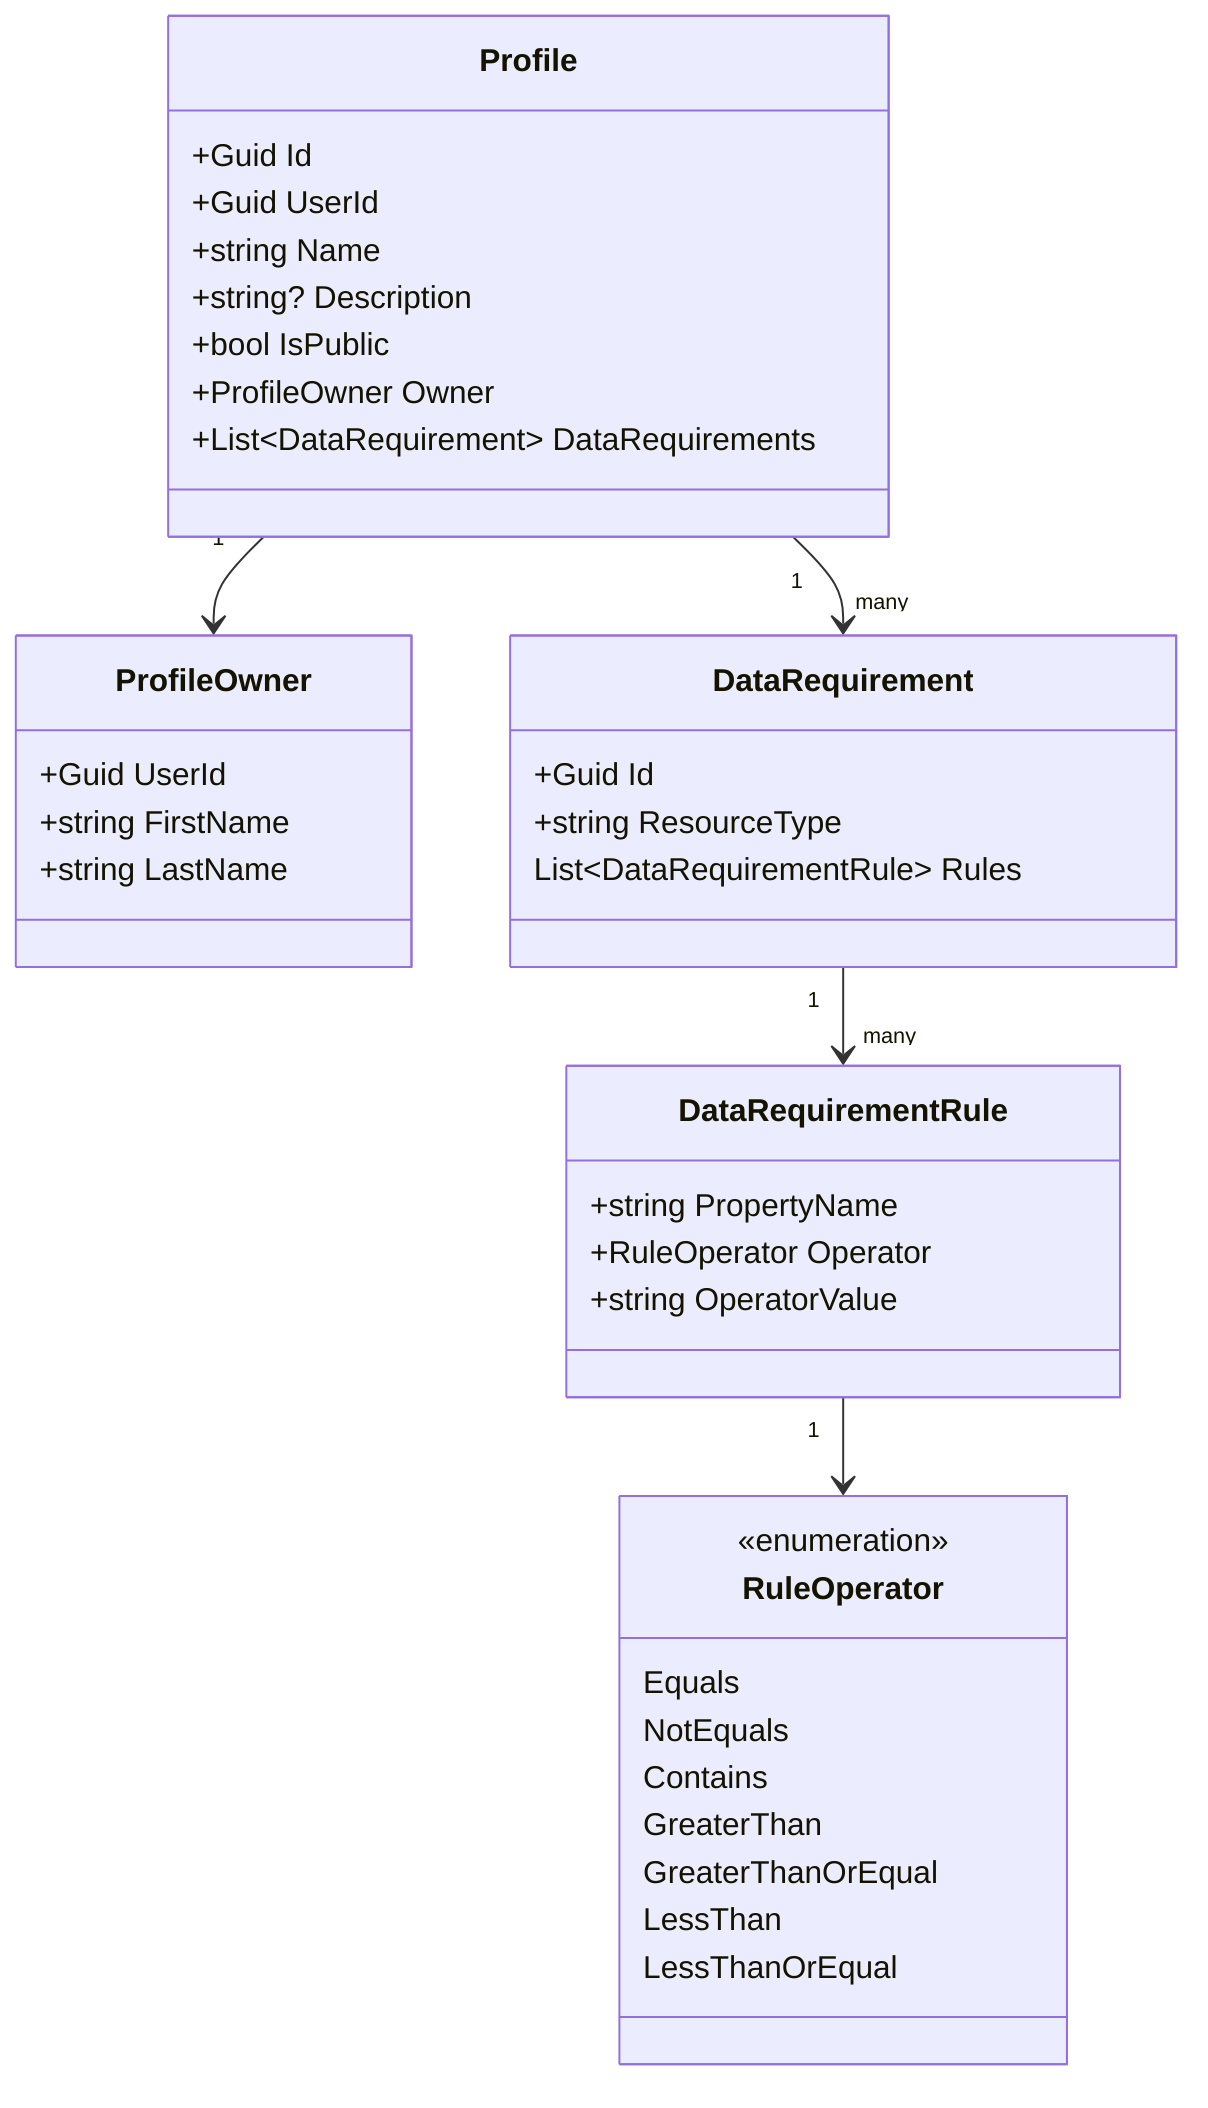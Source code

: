 classDiagram
    class Profile
    Profile: +Guid Id
    Profile: +Guid UserId
    Profile: +string Name
    Profile: +string? Description
    Profile: +bool IsPublic
    Profile: +ProfileOwner Owner
    Profile: +List~DataRequirement~ DataRequirements

    Profile "1" --> ProfileOwner
    Profile "1" --> "many" DataRequirement

    class ProfileOwner
    ProfileOwner: +Guid UserId
    ProfileOwner: +string FirstName
    ProfileOwner: +string LastName

    class DataRequirement
    DataRequirement: +Guid Id
    DataRequirement: +string ResourceType
    DataRequirement: List~DataRequirementRule~ Rules

    DataRequirement "1" --> "many" DataRequirementRule

    class DataRequirementRule
    DataRequirementRule: +string PropertyName
    DataRequirementRule: +RuleOperator Operator
    DataRequirementRule: +string OperatorValue

    DataRequirementRule "1" --> RuleOperator

    class RuleOperator
    <<enumeration>> RuleOperator
    RuleOperator: Equals
    RuleOperator: NotEquals
    RuleOperator: Contains
    RuleOperator: GreaterThan
    RuleOperator: GreaterThanOrEqual
    RuleOperator: LessThan
    RuleOperator: LessThanOrEqual
